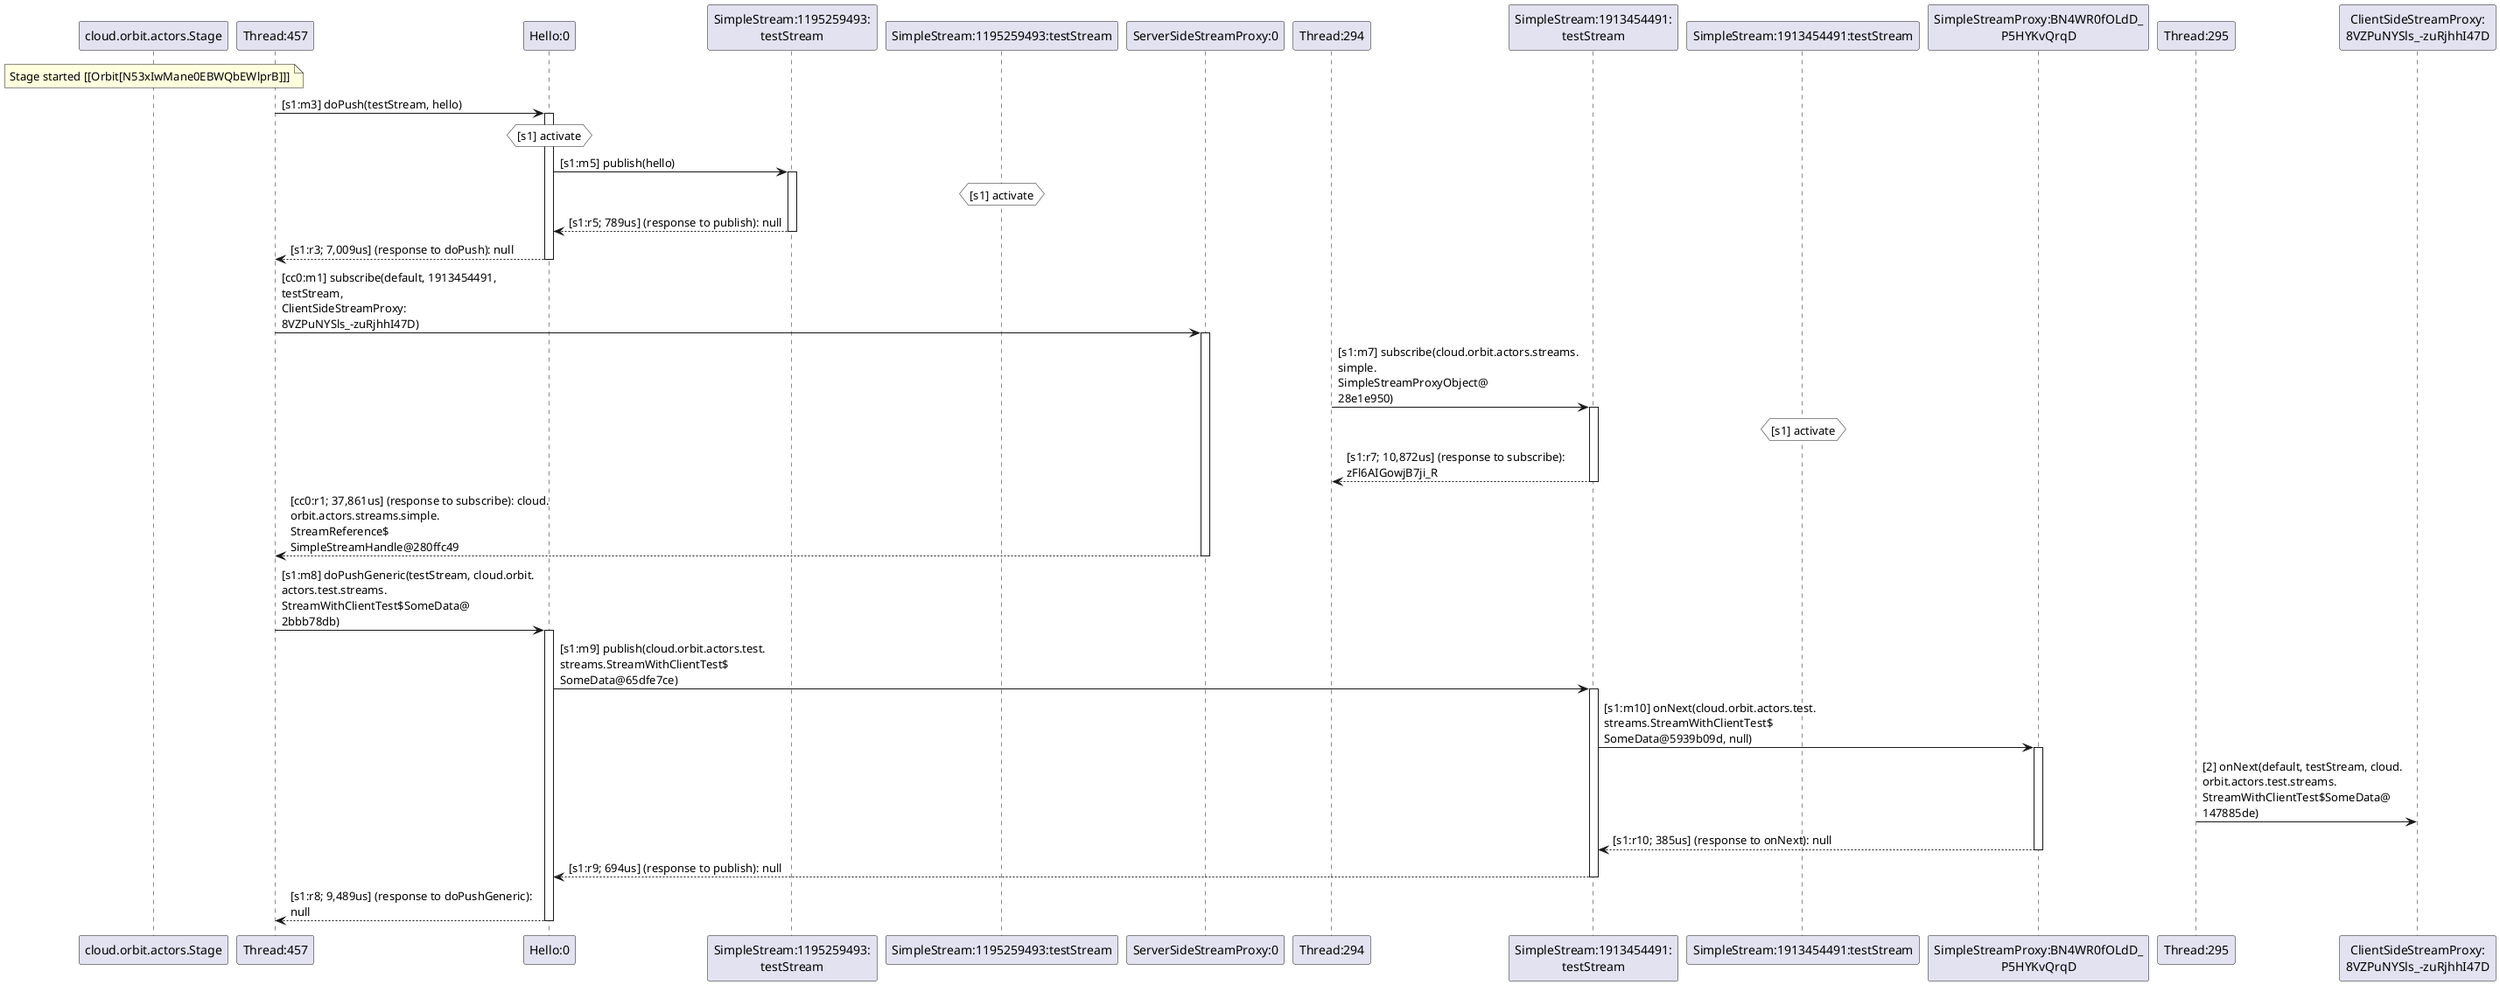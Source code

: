 @startuml
note over "cloud.orbit.actors.Stage": Stage started [[Orbit[N53xIwMane0EBWQbEWlprB]]]
"Thread:457" -> "Hello:0" : [s1:m3] doPush(testStream, hello)
activate "Hello:0"
hnote over "Hello:0" #white : [s1] activate
"Hello:0" -> "SimpleStream:1195259493:\ntestStream" : [s1:m5] publish(hello)
activate "SimpleStream:1195259493:\ntestStream"
hnote over "SimpleStream:1195259493:testStream" #white : [s1] activate
"SimpleStream:1195259493:\ntestStream" --> "Hello:0" : [s1:r5; 789us] (response to publish): null
deactivate "SimpleStream:1195259493:\ntestStream"
"Hello:0" --> "Thread:457" : [s1:r3; 7,009us] (response to doPush): null
deactivate "Hello:0"
"Thread:457" -> "ServerSideStreamProxy:0" : [cc0:m1] subscribe(default, 1913454491, \ntestStream, \nClientSideStreamProxy:\n8VZPuNYSls_-zuRjhhI47D)
activate "ServerSideStreamProxy:0"
"Thread:294" -> "SimpleStream:1913454491:\ntestStream" : [s1:m7] subscribe(cloud.orbit.actors.streams.\nsimple.\nSimpleStreamProxyObject@\n28e1e950)
activate "SimpleStream:1913454491:\ntestStream"
hnote over "SimpleStream:1913454491:testStream" #white : [s1] activate
"SimpleStream:1913454491:\ntestStream" --> "Thread:294" : [s1:r7; 10,872us] (response to subscribe): \nzFl6AIGowjB7ji_R
deactivate "SimpleStream:1913454491:\ntestStream"
"ServerSideStreamProxy:0" --> "Thread:457" : [cc0:r1; 37,861us] (response to subscribe): cloud.\norbit.actors.streams.simple.\nStreamReference$\nSimpleStreamHandle@280ffc49
deactivate "ServerSideStreamProxy:0"
"Thread:457" -> "Hello:0" : [s1:m8] doPushGeneric(testStream, cloud.orbit.\nactors.test.streams.\nStreamWithClientTest$SomeData@\n2bbb78db)
activate "Hello:0"
"Hello:0" -> "SimpleStream:1913454491:\ntestStream" : [s1:m9] publish(cloud.orbit.actors.test.\nstreams.StreamWithClientTest$\nSomeData@65dfe7ce)
activate "SimpleStream:1913454491:\ntestStream"
"SimpleStream:1913454491:\ntestStream" -> "SimpleStreamProxy:BN4WR0fOLdD_\nP5HYKvQrqD" : [s1:m10] onNext(cloud.orbit.actors.test.\nstreams.StreamWithClientTest$\nSomeData@5939b09d, null)
activate "SimpleStreamProxy:BN4WR0fOLdD_\nP5HYKvQrqD"
"Thread:295" -> "ClientSideStreamProxy:\n8VZPuNYSls_-zuRjhhI47D" : [2] onNext(default, testStream, cloud.\norbit.actors.test.streams.\nStreamWithClientTest$SomeData@\n147885de)
"SimpleStreamProxy:BN4WR0fOLdD_\nP5HYKvQrqD" --> "SimpleStream:1913454491:\ntestStream" : [s1:r10; 385us] (response to onNext): null
deactivate "SimpleStreamProxy:BN4WR0fOLdD_\nP5HYKvQrqD"
"SimpleStream:1913454491:\ntestStream" --> "Hello:0" : [s1:r9; 694us] (response to publish): null
deactivate "SimpleStream:1913454491:\ntestStream"
"Hello:0" --> "Thread:457" : [s1:r8; 9,489us] (response to doPushGeneric): \nnull
deactivate "Hello:0"
@enduml
